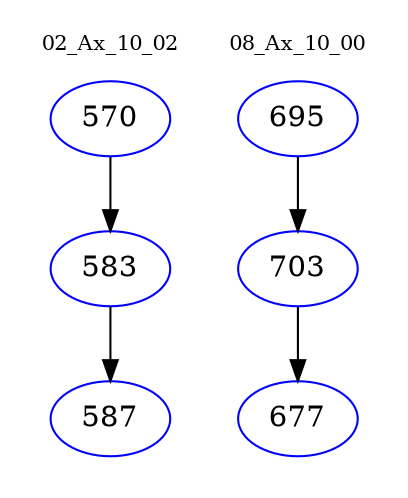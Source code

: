 digraph{
subgraph cluster_0 {
color = white
label = "02_Ax_10_02";
fontsize=10;
T0_570 [label="570", color="blue"]
T0_570 -> T0_583 [color="black"]
T0_583 [label="583", color="blue"]
T0_583 -> T0_587 [color="black"]
T0_587 [label="587", color="blue"]
}
subgraph cluster_1 {
color = white
label = "08_Ax_10_00";
fontsize=10;
T1_695 [label="695", color="blue"]
T1_695 -> T1_703 [color="black"]
T1_703 [label="703", color="blue"]
T1_703 -> T1_677 [color="black"]
T1_677 [label="677", color="blue"]
}
}
